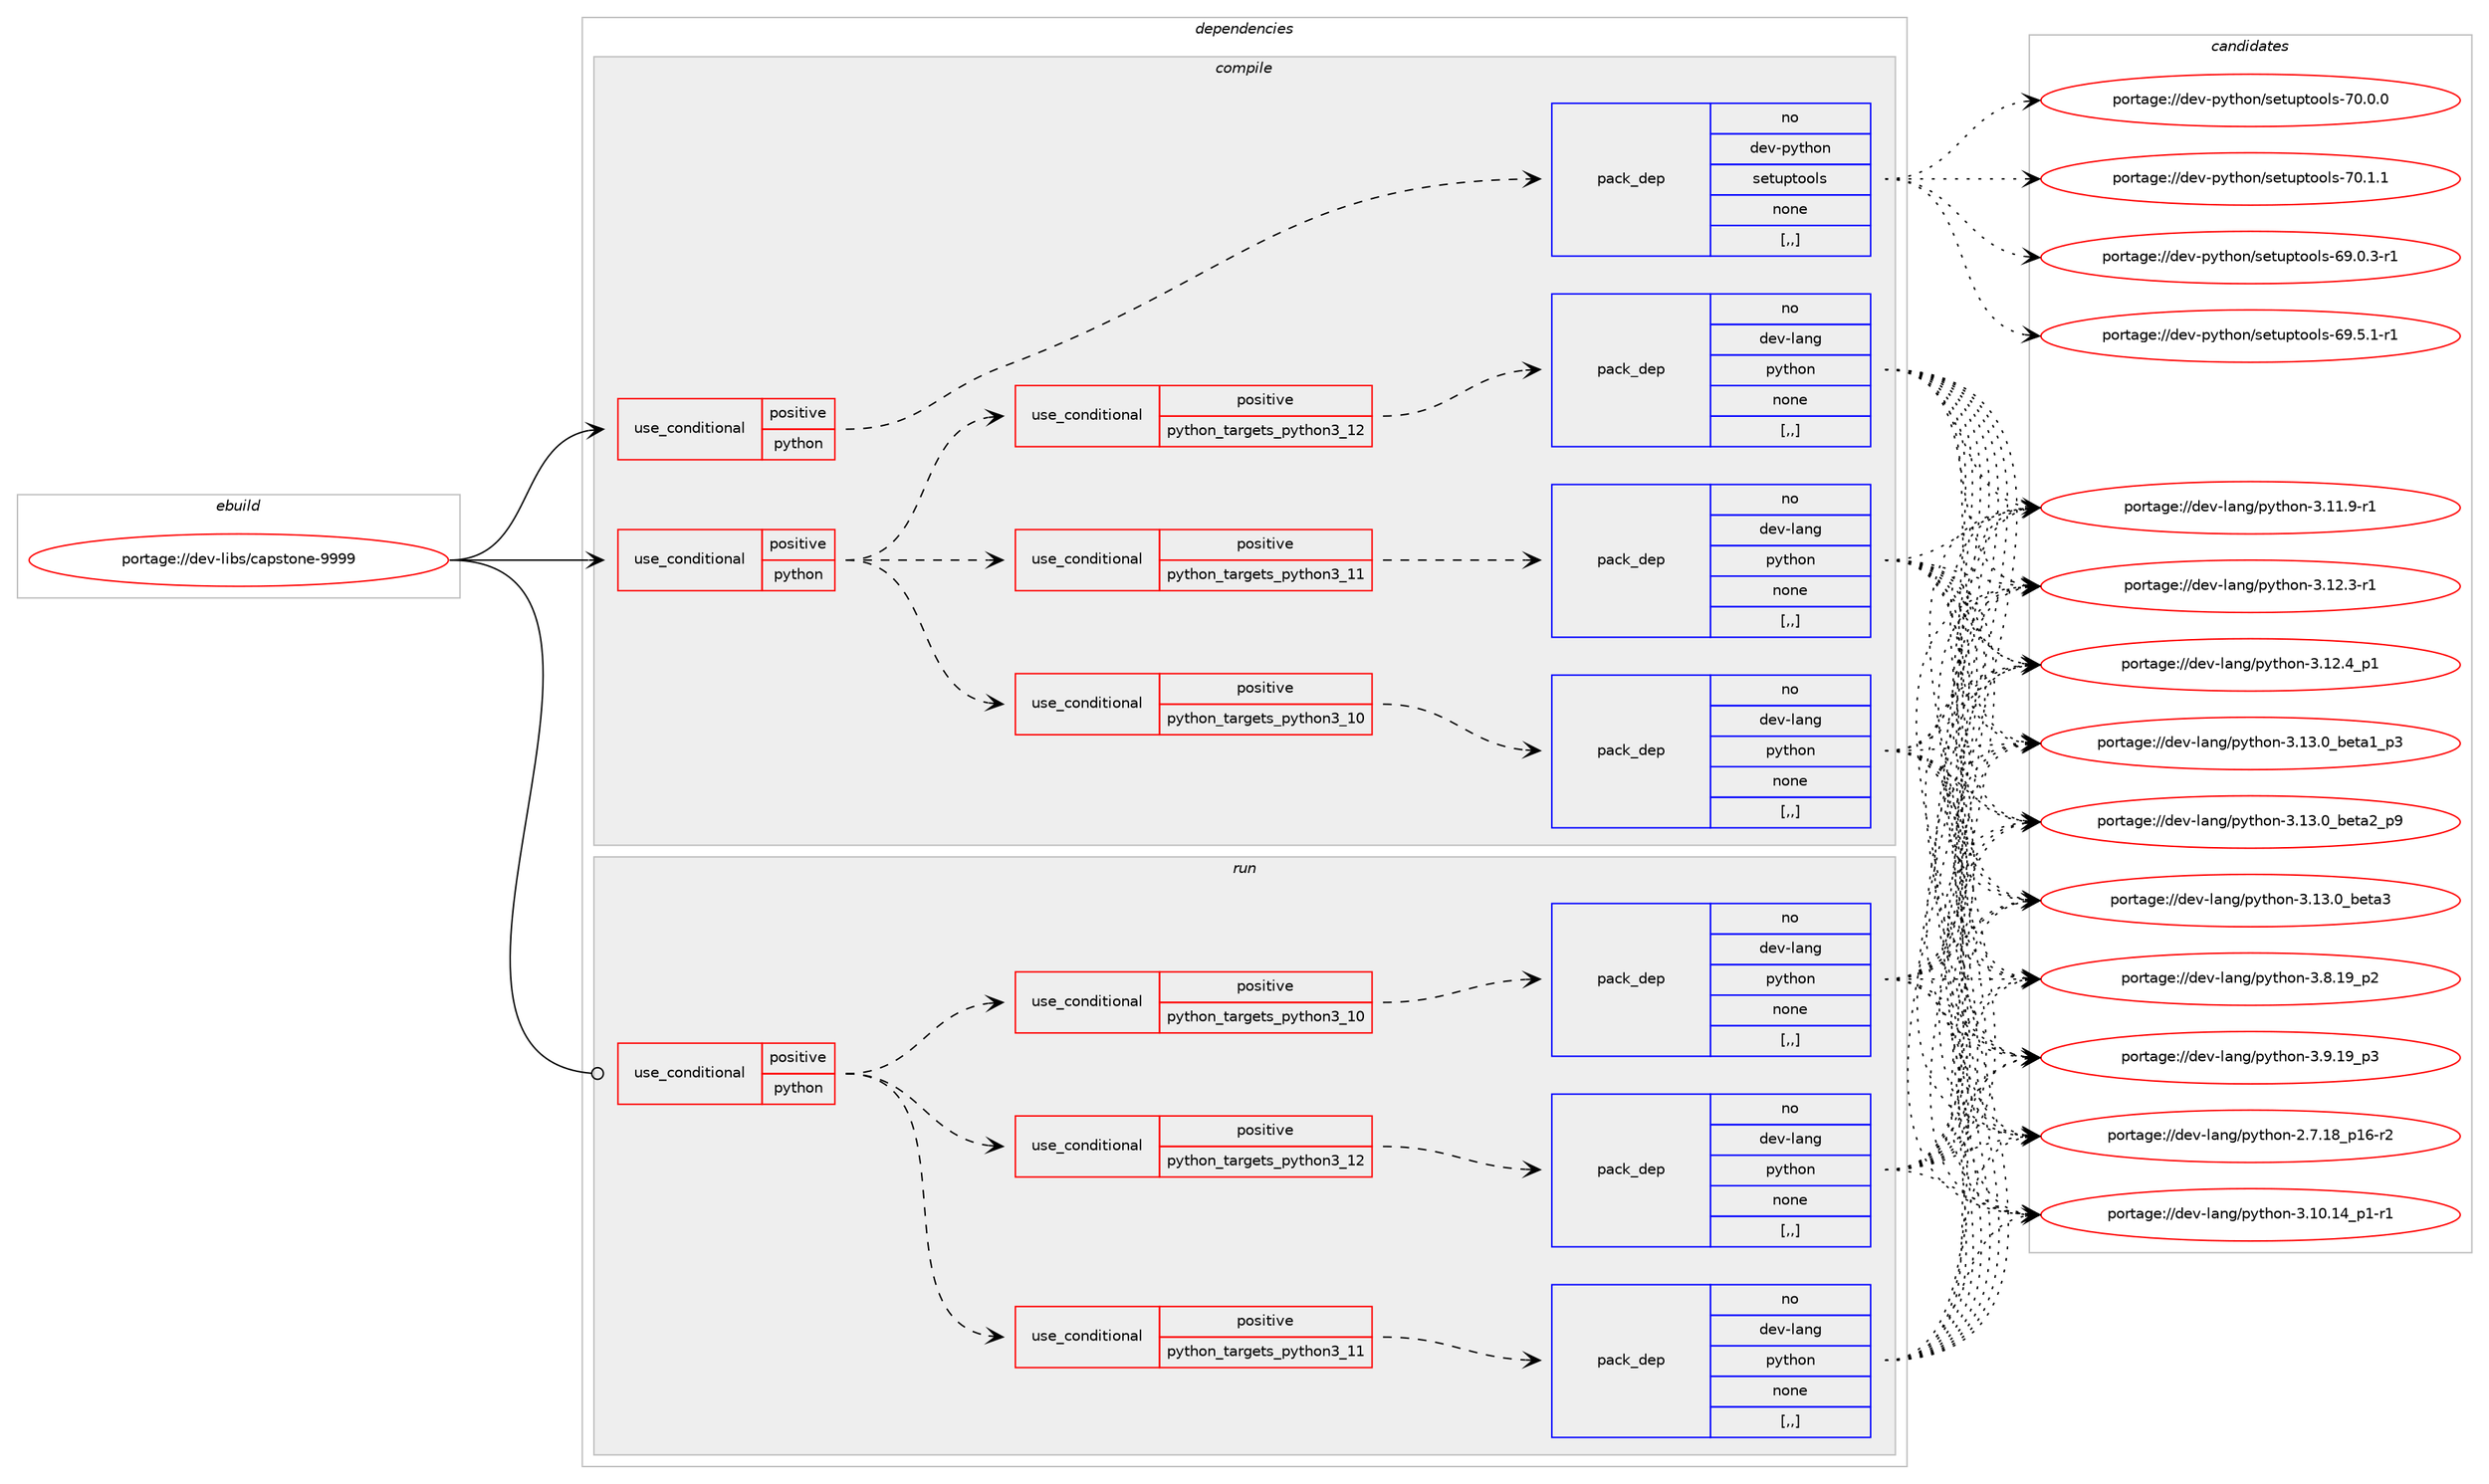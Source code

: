 digraph prolog {

# *************
# Graph options
# *************

newrank=true;
concentrate=true;
compound=true;
graph [rankdir=LR,fontname=Helvetica,fontsize=10,ranksep=1.5];#, ranksep=2.5, nodesep=0.2];
edge  [arrowhead=vee];
node  [fontname=Helvetica,fontsize=10];

# **********
# The ebuild
# **********

subgraph cluster_leftcol {
color=gray;
rank=same;
label=<<i>ebuild</i>>;
id [label="portage://dev-libs/capstone-9999", color=red, width=4, href="../dev-libs/capstone-9999.svg"];
}

# ****************
# The dependencies
# ****************

subgraph cluster_midcol {
color=gray;
label=<<i>dependencies</i>>;
subgraph cluster_compile {
fillcolor="#eeeeee";
style=filled;
label=<<i>compile</i>>;
subgraph cond25347 {
dependency104550 [label=<<TABLE BORDER="0" CELLBORDER="1" CELLSPACING="0" CELLPADDING="4"><TR><TD ROWSPAN="3" CELLPADDING="10">use_conditional</TD></TR><TR><TD>positive</TD></TR><TR><TD>python</TD></TR></TABLE>>, shape=none, color=red];
subgraph cond25348 {
dependency104551 [label=<<TABLE BORDER="0" CELLBORDER="1" CELLSPACING="0" CELLPADDING="4"><TR><TD ROWSPAN="3" CELLPADDING="10">use_conditional</TD></TR><TR><TD>positive</TD></TR><TR><TD>python_targets_python3_10</TD></TR></TABLE>>, shape=none, color=red];
subgraph pack78079 {
dependency104552 [label=<<TABLE BORDER="0" CELLBORDER="1" CELLSPACING="0" CELLPADDING="4" WIDTH="220"><TR><TD ROWSPAN="6" CELLPADDING="30">pack_dep</TD></TR><TR><TD WIDTH="110">no</TD></TR><TR><TD>dev-lang</TD></TR><TR><TD>python</TD></TR><TR><TD>none</TD></TR><TR><TD>[,,]</TD></TR></TABLE>>, shape=none, color=blue];
}
dependency104551:e -> dependency104552:w [weight=20,style="dashed",arrowhead="vee"];
}
dependency104550:e -> dependency104551:w [weight=20,style="dashed",arrowhead="vee"];
subgraph cond25349 {
dependency104553 [label=<<TABLE BORDER="0" CELLBORDER="1" CELLSPACING="0" CELLPADDING="4"><TR><TD ROWSPAN="3" CELLPADDING="10">use_conditional</TD></TR><TR><TD>positive</TD></TR><TR><TD>python_targets_python3_11</TD></TR></TABLE>>, shape=none, color=red];
subgraph pack78080 {
dependency104554 [label=<<TABLE BORDER="0" CELLBORDER="1" CELLSPACING="0" CELLPADDING="4" WIDTH="220"><TR><TD ROWSPAN="6" CELLPADDING="30">pack_dep</TD></TR><TR><TD WIDTH="110">no</TD></TR><TR><TD>dev-lang</TD></TR><TR><TD>python</TD></TR><TR><TD>none</TD></TR><TR><TD>[,,]</TD></TR></TABLE>>, shape=none, color=blue];
}
dependency104553:e -> dependency104554:w [weight=20,style="dashed",arrowhead="vee"];
}
dependency104550:e -> dependency104553:w [weight=20,style="dashed",arrowhead="vee"];
subgraph cond25350 {
dependency104555 [label=<<TABLE BORDER="0" CELLBORDER="1" CELLSPACING="0" CELLPADDING="4"><TR><TD ROWSPAN="3" CELLPADDING="10">use_conditional</TD></TR><TR><TD>positive</TD></TR><TR><TD>python_targets_python3_12</TD></TR></TABLE>>, shape=none, color=red];
subgraph pack78081 {
dependency104556 [label=<<TABLE BORDER="0" CELLBORDER="1" CELLSPACING="0" CELLPADDING="4" WIDTH="220"><TR><TD ROWSPAN="6" CELLPADDING="30">pack_dep</TD></TR><TR><TD WIDTH="110">no</TD></TR><TR><TD>dev-lang</TD></TR><TR><TD>python</TD></TR><TR><TD>none</TD></TR><TR><TD>[,,]</TD></TR></TABLE>>, shape=none, color=blue];
}
dependency104555:e -> dependency104556:w [weight=20,style="dashed",arrowhead="vee"];
}
dependency104550:e -> dependency104555:w [weight=20,style="dashed",arrowhead="vee"];
}
id:e -> dependency104550:w [weight=20,style="solid",arrowhead="vee"];
subgraph cond25351 {
dependency104557 [label=<<TABLE BORDER="0" CELLBORDER="1" CELLSPACING="0" CELLPADDING="4"><TR><TD ROWSPAN="3" CELLPADDING="10">use_conditional</TD></TR><TR><TD>positive</TD></TR><TR><TD>python</TD></TR></TABLE>>, shape=none, color=red];
subgraph pack78082 {
dependency104558 [label=<<TABLE BORDER="0" CELLBORDER="1" CELLSPACING="0" CELLPADDING="4" WIDTH="220"><TR><TD ROWSPAN="6" CELLPADDING="30">pack_dep</TD></TR><TR><TD WIDTH="110">no</TD></TR><TR><TD>dev-python</TD></TR><TR><TD>setuptools</TD></TR><TR><TD>none</TD></TR><TR><TD>[,,]</TD></TR></TABLE>>, shape=none, color=blue];
}
dependency104557:e -> dependency104558:w [weight=20,style="dashed",arrowhead="vee"];
}
id:e -> dependency104557:w [weight=20,style="solid",arrowhead="vee"];
}
subgraph cluster_compileandrun {
fillcolor="#eeeeee";
style=filled;
label=<<i>compile and run</i>>;
}
subgraph cluster_run {
fillcolor="#eeeeee";
style=filled;
label=<<i>run</i>>;
subgraph cond25352 {
dependency104559 [label=<<TABLE BORDER="0" CELLBORDER="1" CELLSPACING="0" CELLPADDING="4"><TR><TD ROWSPAN="3" CELLPADDING="10">use_conditional</TD></TR><TR><TD>positive</TD></TR><TR><TD>python</TD></TR></TABLE>>, shape=none, color=red];
subgraph cond25353 {
dependency104560 [label=<<TABLE BORDER="0" CELLBORDER="1" CELLSPACING="0" CELLPADDING="4"><TR><TD ROWSPAN="3" CELLPADDING="10">use_conditional</TD></TR><TR><TD>positive</TD></TR><TR><TD>python_targets_python3_10</TD></TR></TABLE>>, shape=none, color=red];
subgraph pack78083 {
dependency104561 [label=<<TABLE BORDER="0" CELLBORDER="1" CELLSPACING="0" CELLPADDING="4" WIDTH="220"><TR><TD ROWSPAN="6" CELLPADDING="30">pack_dep</TD></TR><TR><TD WIDTH="110">no</TD></TR><TR><TD>dev-lang</TD></TR><TR><TD>python</TD></TR><TR><TD>none</TD></TR><TR><TD>[,,]</TD></TR></TABLE>>, shape=none, color=blue];
}
dependency104560:e -> dependency104561:w [weight=20,style="dashed",arrowhead="vee"];
}
dependency104559:e -> dependency104560:w [weight=20,style="dashed",arrowhead="vee"];
subgraph cond25354 {
dependency104562 [label=<<TABLE BORDER="0" CELLBORDER="1" CELLSPACING="0" CELLPADDING="4"><TR><TD ROWSPAN="3" CELLPADDING="10">use_conditional</TD></TR><TR><TD>positive</TD></TR><TR><TD>python_targets_python3_11</TD></TR></TABLE>>, shape=none, color=red];
subgraph pack78084 {
dependency104563 [label=<<TABLE BORDER="0" CELLBORDER="1" CELLSPACING="0" CELLPADDING="4" WIDTH="220"><TR><TD ROWSPAN="6" CELLPADDING="30">pack_dep</TD></TR><TR><TD WIDTH="110">no</TD></TR><TR><TD>dev-lang</TD></TR><TR><TD>python</TD></TR><TR><TD>none</TD></TR><TR><TD>[,,]</TD></TR></TABLE>>, shape=none, color=blue];
}
dependency104562:e -> dependency104563:w [weight=20,style="dashed",arrowhead="vee"];
}
dependency104559:e -> dependency104562:w [weight=20,style="dashed",arrowhead="vee"];
subgraph cond25355 {
dependency104564 [label=<<TABLE BORDER="0" CELLBORDER="1" CELLSPACING="0" CELLPADDING="4"><TR><TD ROWSPAN="3" CELLPADDING="10">use_conditional</TD></TR><TR><TD>positive</TD></TR><TR><TD>python_targets_python3_12</TD></TR></TABLE>>, shape=none, color=red];
subgraph pack78085 {
dependency104565 [label=<<TABLE BORDER="0" CELLBORDER="1" CELLSPACING="0" CELLPADDING="4" WIDTH="220"><TR><TD ROWSPAN="6" CELLPADDING="30">pack_dep</TD></TR><TR><TD WIDTH="110">no</TD></TR><TR><TD>dev-lang</TD></TR><TR><TD>python</TD></TR><TR><TD>none</TD></TR><TR><TD>[,,]</TD></TR></TABLE>>, shape=none, color=blue];
}
dependency104564:e -> dependency104565:w [weight=20,style="dashed",arrowhead="vee"];
}
dependency104559:e -> dependency104564:w [weight=20,style="dashed",arrowhead="vee"];
}
id:e -> dependency104559:w [weight=20,style="solid",arrowhead="odot"];
}
}

# **************
# The candidates
# **************

subgraph cluster_choices {
rank=same;
color=gray;
label=<<i>candidates</i>>;

subgraph choice78079 {
color=black;
nodesep=1;
choice100101118451089711010347112121116104111110455046554649569511249544511450 [label="portage://dev-lang/python-2.7.18_p16-r2", color=red, width=4,href="../dev-lang/python-2.7.18_p16-r2.svg"];
choice100101118451089711010347112121116104111110455146494846495295112494511449 [label="portage://dev-lang/python-3.10.14_p1-r1", color=red, width=4,href="../dev-lang/python-3.10.14_p1-r1.svg"];
choice100101118451089711010347112121116104111110455146494946574511449 [label="portage://dev-lang/python-3.11.9-r1", color=red, width=4,href="../dev-lang/python-3.11.9-r1.svg"];
choice100101118451089711010347112121116104111110455146495046514511449 [label="portage://dev-lang/python-3.12.3-r1", color=red, width=4,href="../dev-lang/python-3.12.3-r1.svg"];
choice100101118451089711010347112121116104111110455146495046529511249 [label="portage://dev-lang/python-3.12.4_p1", color=red, width=4,href="../dev-lang/python-3.12.4_p1.svg"];
choice10010111845108971101034711212111610411111045514649514648959810111697499511251 [label="portage://dev-lang/python-3.13.0_beta1_p3", color=red, width=4,href="../dev-lang/python-3.13.0_beta1_p3.svg"];
choice10010111845108971101034711212111610411111045514649514648959810111697509511257 [label="portage://dev-lang/python-3.13.0_beta2_p9", color=red, width=4,href="../dev-lang/python-3.13.0_beta2_p9.svg"];
choice1001011184510897110103471121211161041111104551464951464895981011169751 [label="portage://dev-lang/python-3.13.0_beta3", color=red, width=4,href="../dev-lang/python-3.13.0_beta3.svg"];
choice100101118451089711010347112121116104111110455146564649579511250 [label="portage://dev-lang/python-3.8.19_p2", color=red, width=4,href="../dev-lang/python-3.8.19_p2.svg"];
choice100101118451089711010347112121116104111110455146574649579511251 [label="portage://dev-lang/python-3.9.19_p3", color=red, width=4,href="../dev-lang/python-3.9.19_p3.svg"];
dependency104552:e -> choice100101118451089711010347112121116104111110455046554649569511249544511450:w [style=dotted,weight="100"];
dependency104552:e -> choice100101118451089711010347112121116104111110455146494846495295112494511449:w [style=dotted,weight="100"];
dependency104552:e -> choice100101118451089711010347112121116104111110455146494946574511449:w [style=dotted,weight="100"];
dependency104552:e -> choice100101118451089711010347112121116104111110455146495046514511449:w [style=dotted,weight="100"];
dependency104552:e -> choice100101118451089711010347112121116104111110455146495046529511249:w [style=dotted,weight="100"];
dependency104552:e -> choice10010111845108971101034711212111610411111045514649514648959810111697499511251:w [style=dotted,weight="100"];
dependency104552:e -> choice10010111845108971101034711212111610411111045514649514648959810111697509511257:w [style=dotted,weight="100"];
dependency104552:e -> choice1001011184510897110103471121211161041111104551464951464895981011169751:w [style=dotted,weight="100"];
dependency104552:e -> choice100101118451089711010347112121116104111110455146564649579511250:w [style=dotted,weight="100"];
dependency104552:e -> choice100101118451089711010347112121116104111110455146574649579511251:w [style=dotted,weight="100"];
}
subgraph choice78080 {
color=black;
nodesep=1;
choice100101118451089711010347112121116104111110455046554649569511249544511450 [label="portage://dev-lang/python-2.7.18_p16-r2", color=red, width=4,href="../dev-lang/python-2.7.18_p16-r2.svg"];
choice100101118451089711010347112121116104111110455146494846495295112494511449 [label="portage://dev-lang/python-3.10.14_p1-r1", color=red, width=4,href="../dev-lang/python-3.10.14_p1-r1.svg"];
choice100101118451089711010347112121116104111110455146494946574511449 [label="portage://dev-lang/python-3.11.9-r1", color=red, width=4,href="../dev-lang/python-3.11.9-r1.svg"];
choice100101118451089711010347112121116104111110455146495046514511449 [label="portage://dev-lang/python-3.12.3-r1", color=red, width=4,href="../dev-lang/python-3.12.3-r1.svg"];
choice100101118451089711010347112121116104111110455146495046529511249 [label="portage://dev-lang/python-3.12.4_p1", color=red, width=4,href="../dev-lang/python-3.12.4_p1.svg"];
choice10010111845108971101034711212111610411111045514649514648959810111697499511251 [label="portage://dev-lang/python-3.13.0_beta1_p3", color=red, width=4,href="../dev-lang/python-3.13.0_beta1_p3.svg"];
choice10010111845108971101034711212111610411111045514649514648959810111697509511257 [label="portage://dev-lang/python-3.13.0_beta2_p9", color=red, width=4,href="../dev-lang/python-3.13.0_beta2_p9.svg"];
choice1001011184510897110103471121211161041111104551464951464895981011169751 [label="portage://dev-lang/python-3.13.0_beta3", color=red, width=4,href="../dev-lang/python-3.13.0_beta3.svg"];
choice100101118451089711010347112121116104111110455146564649579511250 [label="portage://dev-lang/python-3.8.19_p2", color=red, width=4,href="../dev-lang/python-3.8.19_p2.svg"];
choice100101118451089711010347112121116104111110455146574649579511251 [label="portage://dev-lang/python-3.9.19_p3", color=red, width=4,href="../dev-lang/python-3.9.19_p3.svg"];
dependency104554:e -> choice100101118451089711010347112121116104111110455046554649569511249544511450:w [style=dotted,weight="100"];
dependency104554:e -> choice100101118451089711010347112121116104111110455146494846495295112494511449:w [style=dotted,weight="100"];
dependency104554:e -> choice100101118451089711010347112121116104111110455146494946574511449:w [style=dotted,weight="100"];
dependency104554:e -> choice100101118451089711010347112121116104111110455146495046514511449:w [style=dotted,weight="100"];
dependency104554:e -> choice100101118451089711010347112121116104111110455146495046529511249:w [style=dotted,weight="100"];
dependency104554:e -> choice10010111845108971101034711212111610411111045514649514648959810111697499511251:w [style=dotted,weight="100"];
dependency104554:e -> choice10010111845108971101034711212111610411111045514649514648959810111697509511257:w [style=dotted,weight="100"];
dependency104554:e -> choice1001011184510897110103471121211161041111104551464951464895981011169751:w [style=dotted,weight="100"];
dependency104554:e -> choice100101118451089711010347112121116104111110455146564649579511250:w [style=dotted,weight="100"];
dependency104554:e -> choice100101118451089711010347112121116104111110455146574649579511251:w [style=dotted,weight="100"];
}
subgraph choice78081 {
color=black;
nodesep=1;
choice100101118451089711010347112121116104111110455046554649569511249544511450 [label="portage://dev-lang/python-2.7.18_p16-r2", color=red, width=4,href="../dev-lang/python-2.7.18_p16-r2.svg"];
choice100101118451089711010347112121116104111110455146494846495295112494511449 [label="portage://dev-lang/python-3.10.14_p1-r1", color=red, width=4,href="../dev-lang/python-3.10.14_p1-r1.svg"];
choice100101118451089711010347112121116104111110455146494946574511449 [label="portage://dev-lang/python-3.11.9-r1", color=red, width=4,href="../dev-lang/python-3.11.9-r1.svg"];
choice100101118451089711010347112121116104111110455146495046514511449 [label="portage://dev-lang/python-3.12.3-r1", color=red, width=4,href="../dev-lang/python-3.12.3-r1.svg"];
choice100101118451089711010347112121116104111110455146495046529511249 [label="portage://dev-lang/python-3.12.4_p1", color=red, width=4,href="../dev-lang/python-3.12.4_p1.svg"];
choice10010111845108971101034711212111610411111045514649514648959810111697499511251 [label="portage://dev-lang/python-3.13.0_beta1_p3", color=red, width=4,href="../dev-lang/python-3.13.0_beta1_p3.svg"];
choice10010111845108971101034711212111610411111045514649514648959810111697509511257 [label="portage://dev-lang/python-3.13.0_beta2_p9", color=red, width=4,href="../dev-lang/python-3.13.0_beta2_p9.svg"];
choice1001011184510897110103471121211161041111104551464951464895981011169751 [label="portage://dev-lang/python-3.13.0_beta3", color=red, width=4,href="../dev-lang/python-3.13.0_beta3.svg"];
choice100101118451089711010347112121116104111110455146564649579511250 [label="portage://dev-lang/python-3.8.19_p2", color=red, width=4,href="../dev-lang/python-3.8.19_p2.svg"];
choice100101118451089711010347112121116104111110455146574649579511251 [label="portage://dev-lang/python-3.9.19_p3", color=red, width=4,href="../dev-lang/python-3.9.19_p3.svg"];
dependency104556:e -> choice100101118451089711010347112121116104111110455046554649569511249544511450:w [style=dotted,weight="100"];
dependency104556:e -> choice100101118451089711010347112121116104111110455146494846495295112494511449:w [style=dotted,weight="100"];
dependency104556:e -> choice100101118451089711010347112121116104111110455146494946574511449:w [style=dotted,weight="100"];
dependency104556:e -> choice100101118451089711010347112121116104111110455146495046514511449:w [style=dotted,weight="100"];
dependency104556:e -> choice100101118451089711010347112121116104111110455146495046529511249:w [style=dotted,weight="100"];
dependency104556:e -> choice10010111845108971101034711212111610411111045514649514648959810111697499511251:w [style=dotted,weight="100"];
dependency104556:e -> choice10010111845108971101034711212111610411111045514649514648959810111697509511257:w [style=dotted,weight="100"];
dependency104556:e -> choice1001011184510897110103471121211161041111104551464951464895981011169751:w [style=dotted,weight="100"];
dependency104556:e -> choice100101118451089711010347112121116104111110455146564649579511250:w [style=dotted,weight="100"];
dependency104556:e -> choice100101118451089711010347112121116104111110455146574649579511251:w [style=dotted,weight="100"];
}
subgraph choice78082 {
color=black;
nodesep=1;
choice1001011184511212111610411111047115101116117112116111111108115455457464846514511449 [label="portage://dev-python/setuptools-69.0.3-r1", color=red, width=4,href="../dev-python/setuptools-69.0.3-r1.svg"];
choice1001011184511212111610411111047115101116117112116111111108115455457465346494511449 [label="portage://dev-python/setuptools-69.5.1-r1", color=red, width=4,href="../dev-python/setuptools-69.5.1-r1.svg"];
choice100101118451121211161041111104711510111611711211611111110811545554846484648 [label="portage://dev-python/setuptools-70.0.0", color=red, width=4,href="../dev-python/setuptools-70.0.0.svg"];
choice100101118451121211161041111104711510111611711211611111110811545554846494649 [label="portage://dev-python/setuptools-70.1.1", color=red, width=4,href="../dev-python/setuptools-70.1.1.svg"];
dependency104558:e -> choice1001011184511212111610411111047115101116117112116111111108115455457464846514511449:w [style=dotted,weight="100"];
dependency104558:e -> choice1001011184511212111610411111047115101116117112116111111108115455457465346494511449:w [style=dotted,weight="100"];
dependency104558:e -> choice100101118451121211161041111104711510111611711211611111110811545554846484648:w [style=dotted,weight="100"];
dependency104558:e -> choice100101118451121211161041111104711510111611711211611111110811545554846494649:w [style=dotted,weight="100"];
}
subgraph choice78083 {
color=black;
nodesep=1;
choice100101118451089711010347112121116104111110455046554649569511249544511450 [label="portage://dev-lang/python-2.7.18_p16-r2", color=red, width=4,href="../dev-lang/python-2.7.18_p16-r2.svg"];
choice100101118451089711010347112121116104111110455146494846495295112494511449 [label="portage://dev-lang/python-3.10.14_p1-r1", color=red, width=4,href="../dev-lang/python-3.10.14_p1-r1.svg"];
choice100101118451089711010347112121116104111110455146494946574511449 [label="portage://dev-lang/python-3.11.9-r1", color=red, width=4,href="../dev-lang/python-3.11.9-r1.svg"];
choice100101118451089711010347112121116104111110455146495046514511449 [label="portage://dev-lang/python-3.12.3-r1", color=red, width=4,href="../dev-lang/python-3.12.3-r1.svg"];
choice100101118451089711010347112121116104111110455146495046529511249 [label="portage://dev-lang/python-3.12.4_p1", color=red, width=4,href="../dev-lang/python-3.12.4_p1.svg"];
choice10010111845108971101034711212111610411111045514649514648959810111697499511251 [label="portage://dev-lang/python-3.13.0_beta1_p3", color=red, width=4,href="../dev-lang/python-3.13.0_beta1_p3.svg"];
choice10010111845108971101034711212111610411111045514649514648959810111697509511257 [label="portage://dev-lang/python-3.13.0_beta2_p9", color=red, width=4,href="../dev-lang/python-3.13.0_beta2_p9.svg"];
choice1001011184510897110103471121211161041111104551464951464895981011169751 [label="portage://dev-lang/python-3.13.0_beta3", color=red, width=4,href="../dev-lang/python-3.13.0_beta3.svg"];
choice100101118451089711010347112121116104111110455146564649579511250 [label="portage://dev-lang/python-3.8.19_p2", color=red, width=4,href="../dev-lang/python-3.8.19_p2.svg"];
choice100101118451089711010347112121116104111110455146574649579511251 [label="portage://dev-lang/python-3.9.19_p3", color=red, width=4,href="../dev-lang/python-3.9.19_p3.svg"];
dependency104561:e -> choice100101118451089711010347112121116104111110455046554649569511249544511450:w [style=dotted,weight="100"];
dependency104561:e -> choice100101118451089711010347112121116104111110455146494846495295112494511449:w [style=dotted,weight="100"];
dependency104561:e -> choice100101118451089711010347112121116104111110455146494946574511449:w [style=dotted,weight="100"];
dependency104561:e -> choice100101118451089711010347112121116104111110455146495046514511449:w [style=dotted,weight="100"];
dependency104561:e -> choice100101118451089711010347112121116104111110455146495046529511249:w [style=dotted,weight="100"];
dependency104561:e -> choice10010111845108971101034711212111610411111045514649514648959810111697499511251:w [style=dotted,weight="100"];
dependency104561:e -> choice10010111845108971101034711212111610411111045514649514648959810111697509511257:w [style=dotted,weight="100"];
dependency104561:e -> choice1001011184510897110103471121211161041111104551464951464895981011169751:w [style=dotted,weight="100"];
dependency104561:e -> choice100101118451089711010347112121116104111110455146564649579511250:w [style=dotted,weight="100"];
dependency104561:e -> choice100101118451089711010347112121116104111110455146574649579511251:w [style=dotted,weight="100"];
}
subgraph choice78084 {
color=black;
nodesep=1;
choice100101118451089711010347112121116104111110455046554649569511249544511450 [label="portage://dev-lang/python-2.7.18_p16-r2", color=red, width=4,href="../dev-lang/python-2.7.18_p16-r2.svg"];
choice100101118451089711010347112121116104111110455146494846495295112494511449 [label="portage://dev-lang/python-3.10.14_p1-r1", color=red, width=4,href="../dev-lang/python-3.10.14_p1-r1.svg"];
choice100101118451089711010347112121116104111110455146494946574511449 [label="portage://dev-lang/python-3.11.9-r1", color=red, width=4,href="../dev-lang/python-3.11.9-r1.svg"];
choice100101118451089711010347112121116104111110455146495046514511449 [label="portage://dev-lang/python-3.12.3-r1", color=red, width=4,href="../dev-lang/python-3.12.3-r1.svg"];
choice100101118451089711010347112121116104111110455146495046529511249 [label="portage://dev-lang/python-3.12.4_p1", color=red, width=4,href="../dev-lang/python-3.12.4_p1.svg"];
choice10010111845108971101034711212111610411111045514649514648959810111697499511251 [label="portage://dev-lang/python-3.13.0_beta1_p3", color=red, width=4,href="../dev-lang/python-3.13.0_beta1_p3.svg"];
choice10010111845108971101034711212111610411111045514649514648959810111697509511257 [label="portage://dev-lang/python-3.13.0_beta2_p9", color=red, width=4,href="../dev-lang/python-3.13.0_beta2_p9.svg"];
choice1001011184510897110103471121211161041111104551464951464895981011169751 [label="portage://dev-lang/python-3.13.0_beta3", color=red, width=4,href="../dev-lang/python-3.13.0_beta3.svg"];
choice100101118451089711010347112121116104111110455146564649579511250 [label="portage://dev-lang/python-3.8.19_p2", color=red, width=4,href="../dev-lang/python-3.8.19_p2.svg"];
choice100101118451089711010347112121116104111110455146574649579511251 [label="portage://dev-lang/python-3.9.19_p3", color=red, width=4,href="../dev-lang/python-3.9.19_p3.svg"];
dependency104563:e -> choice100101118451089711010347112121116104111110455046554649569511249544511450:w [style=dotted,weight="100"];
dependency104563:e -> choice100101118451089711010347112121116104111110455146494846495295112494511449:w [style=dotted,weight="100"];
dependency104563:e -> choice100101118451089711010347112121116104111110455146494946574511449:w [style=dotted,weight="100"];
dependency104563:e -> choice100101118451089711010347112121116104111110455146495046514511449:w [style=dotted,weight="100"];
dependency104563:e -> choice100101118451089711010347112121116104111110455146495046529511249:w [style=dotted,weight="100"];
dependency104563:e -> choice10010111845108971101034711212111610411111045514649514648959810111697499511251:w [style=dotted,weight="100"];
dependency104563:e -> choice10010111845108971101034711212111610411111045514649514648959810111697509511257:w [style=dotted,weight="100"];
dependency104563:e -> choice1001011184510897110103471121211161041111104551464951464895981011169751:w [style=dotted,weight="100"];
dependency104563:e -> choice100101118451089711010347112121116104111110455146564649579511250:w [style=dotted,weight="100"];
dependency104563:e -> choice100101118451089711010347112121116104111110455146574649579511251:w [style=dotted,weight="100"];
}
subgraph choice78085 {
color=black;
nodesep=1;
choice100101118451089711010347112121116104111110455046554649569511249544511450 [label="portage://dev-lang/python-2.7.18_p16-r2", color=red, width=4,href="../dev-lang/python-2.7.18_p16-r2.svg"];
choice100101118451089711010347112121116104111110455146494846495295112494511449 [label="portage://dev-lang/python-3.10.14_p1-r1", color=red, width=4,href="../dev-lang/python-3.10.14_p1-r1.svg"];
choice100101118451089711010347112121116104111110455146494946574511449 [label="portage://dev-lang/python-3.11.9-r1", color=red, width=4,href="../dev-lang/python-3.11.9-r1.svg"];
choice100101118451089711010347112121116104111110455146495046514511449 [label="portage://dev-lang/python-3.12.3-r1", color=red, width=4,href="../dev-lang/python-3.12.3-r1.svg"];
choice100101118451089711010347112121116104111110455146495046529511249 [label="portage://dev-lang/python-3.12.4_p1", color=red, width=4,href="../dev-lang/python-3.12.4_p1.svg"];
choice10010111845108971101034711212111610411111045514649514648959810111697499511251 [label="portage://dev-lang/python-3.13.0_beta1_p3", color=red, width=4,href="../dev-lang/python-3.13.0_beta1_p3.svg"];
choice10010111845108971101034711212111610411111045514649514648959810111697509511257 [label="portage://dev-lang/python-3.13.0_beta2_p9", color=red, width=4,href="../dev-lang/python-3.13.0_beta2_p9.svg"];
choice1001011184510897110103471121211161041111104551464951464895981011169751 [label="portage://dev-lang/python-3.13.0_beta3", color=red, width=4,href="../dev-lang/python-3.13.0_beta3.svg"];
choice100101118451089711010347112121116104111110455146564649579511250 [label="portage://dev-lang/python-3.8.19_p2", color=red, width=4,href="../dev-lang/python-3.8.19_p2.svg"];
choice100101118451089711010347112121116104111110455146574649579511251 [label="portage://dev-lang/python-3.9.19_p3", color=red, width=4,href="../dev-lang/python-3.9.19_p3.svg"];
dependency104565:e -> choice100101118451089711010347112121116104111110455046554649569511249544511450:w [style=dotted,weight="100"];
dependency104565:e -> choice100101118451089711010347112121116104111110455146494846495295112494511449:w [style=dotted,weight="100"];
dependency104565:e -> choice100101118451089711010347112121116104111110455146494946574511449:w [style=dotted,weight="100"];
dependency104565:e -> choice100101118451089711010347112121116104111110455146495046514511449:w [style=dotted,weight="100"];
dependency104565:e -> choice100101118451089711010347112121116104111110455146495046529511249:w [style=dotted,weight="100"];
dependency104565:e -> choice10010111845108971101034711212111610411111045514649514648959810111697499511251:w [style=dotted,weight="100"];
dependency104565:e -> choice10010111845108971101034711212111610411111045514649514648959810111697509511257:w [style=dotted,weight="100"];
dependency104565:e -> choice1001011184510897110103471121211161041111104551464951464895981011169751:w [style=dotted,weight="100"];
dependency104565:e -> choice100101118451089711010347112121116104111110455146564649579511250:w [style=dotted,weight="100"];
dependency104565:e -> choice100101118451089711010347112121116104111110455146574649579511251:w [style=dotted,weight="100"];
}
}

}
